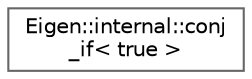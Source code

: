 digraph "类继承关系图"
{
 // LATEX_PDF_SIZE
  bgcolor="transparent";
  edge [fontname=Helvetica,fontsize=10,labelfontname=Helvetica,labelfontsize=10];
  node [fontname=Helvetica,fontsize=10,shape=box,height=0.2,width=0.4];
  rankdir="LR";
  Node0 [id="Node000000",label="Eigen::internal::conj\l_if\< true \>",height=0.2,width=0.4,color="grey40", fillcolor="white", style="filled",URL="$struct_eigen_1_1internal_1_1conj__if_3_01true_01_4.html",tooltip=" "];
}
